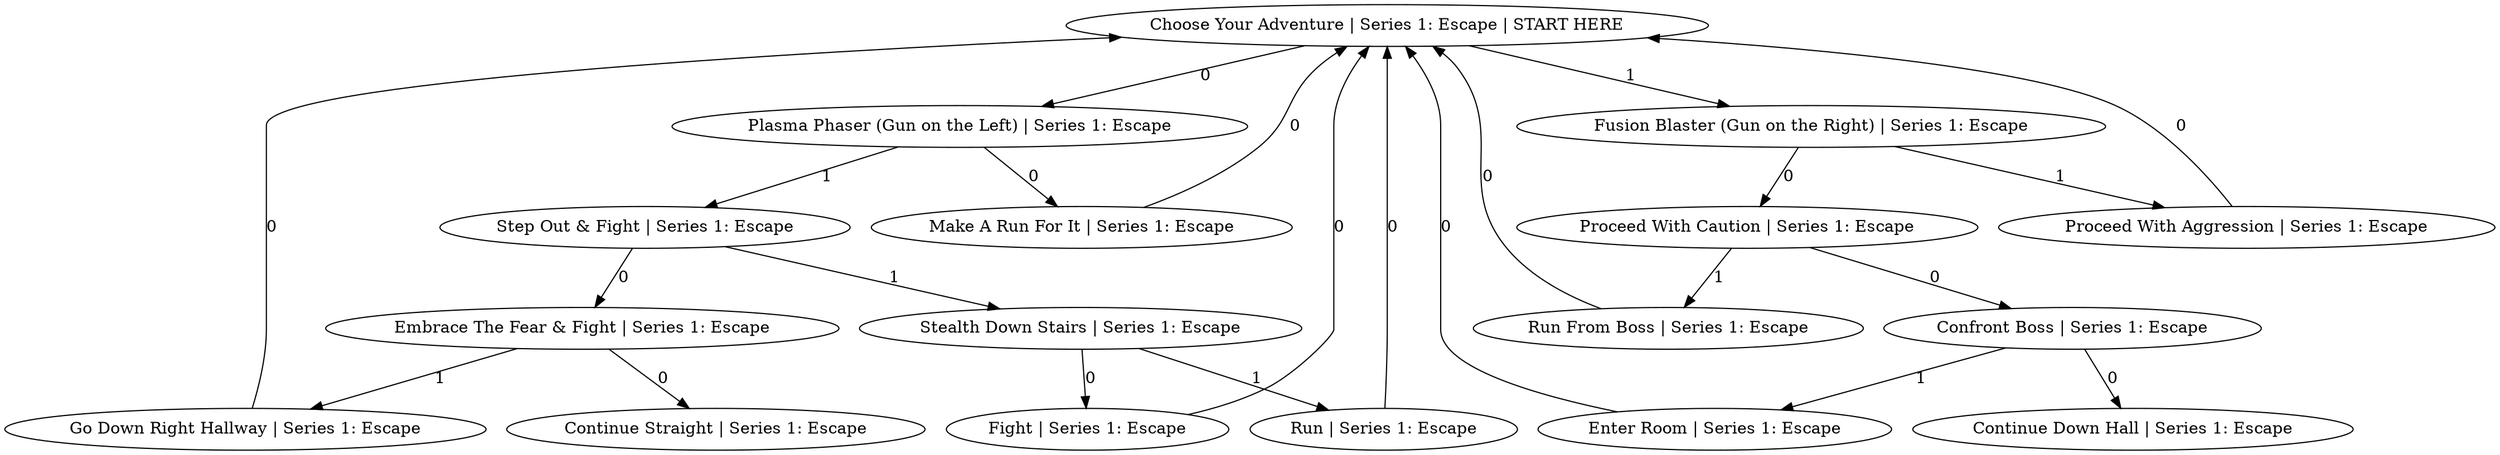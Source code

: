 digraph {
"OqozGZXYb1Y" [label="Choose Your Adventure | Series 1: Escape | START HERE"]
"OqozGZXYb1Y" -> "-5gW4io5h-w" [label="0"]
"OqozGZXYb1Y" -> "7Nbi7PoSGaM" [label="1"]
"7Nbi7PoSGaM" [label="Fusion Blaster (Gun on the Right) | Series 1: Escape"]
"7Nbi7PoSGaM" -> "ah_sAJPlNdQ" [label="0"]
"7Nbi7PoSGaM" -> "blwsg-QkR-E" [label="1"]
"-5gW4io5h-w" [label="Plasma Phaser (Gun on the Left) | Series 1: Escape"]
"-5gW4io5h-w" -> "TNEhFCRyL5o" [label="0"]
"-5gW4io5h-w" -> "xK3rWr5J4Bk" [label="1"]
"blwsg-QkR-E" [label="Proceed With Aggression | Series 1: Escape"]
"blwsg-QkR-E" -> "OqozGZXYb1Y" [label="0"]
"ah_sAJPlNdQ" [label="Proceed With Caution | Series 1: Escape"]
"ah_sAJPlNdQ" -> "sWeJk98qJ_0" [label="0"]
"ah_sAJPlNdQ" -> "Z8aEgOsF2wc" [label="1"]
"TNEhFCRyL5o" [label="Make A Run For It | Series 1: Escape"]
"TNEhFCRyL5o" -> "OqozGZXYb1Y" [label="0"]
"xK3rWr5J4Bk" [label="Step Out & Fight | Series 1: Escape"]
"xK3rWr5J4Bk" -> "llqMHEzebBc" [label="0"]
"xK3rWr5J4Bk" -> "wnF0_9Uqa_U" [label="1"]
"Z8aEgOsF2wc" [label="Run From Boss | Series 1: Escape"]
"Z8aEgOsF2wc" -> "OqozGZXYb1Y" [label="0"]
"sWeJk98qJ_0" [label="Confront Boss | Series 1: Escape"]
"sWeJk98qJ_0" -> "w6bbmHG3Qjs" [label="0"]
"sWeJk98qJ_0" -> "miCB3H7A0tc" [label="1"]
"wnF0_9Uqa_U" [label="Stealth Down Stairs | Series 1: Escape"]
"wnF0_9Uqa_U" -> "Nw-d2Ij4kSQ" [label="0"]
"wnF0_9Uqa_U" -> "1Jras0oFYUI" [label="1"]
"llqMHEzebBc" [label="Embrace The Fear & Fight | Series 1: Escape"]
"llqMHEzebBc" -> "p21Q82tvLzY" [label="0"]
"llqMHEzebBc" -> "eQkbDqGeCVk" [label="1"]
"w6bbmHG3Qjs" [label="Continue Down Hall | Series 1: Escape"]
"miCB3H7A0tc" [label="Enter Room | Series 1: Escape"]
"miCB3H7A0tc" -> "OqozGZXYb1Y" [label="0"]
"Nw-d2Ij4kSQ" [label="Fight | Series 1: Escape"]
"Nw-d2Ij4kSQ" -> "OqozGZXYb1Y" [label="0"]
"p21Q82tvLzY" [label="Continue Straight | Series 1: Escape"]
"eQkbDqGeCVk" [label="Go Down Right Hallway | Series 1: Escape"]
"eQkbDqGeCVk" -> "OqozGZXYb1Y" [label="0"]
"1Jras0oFYUI" [label="Run | Series 1: Escape"]
"1Jras0oFYUI" -> "OqozGZXYb1Y" [label="0"]
}
